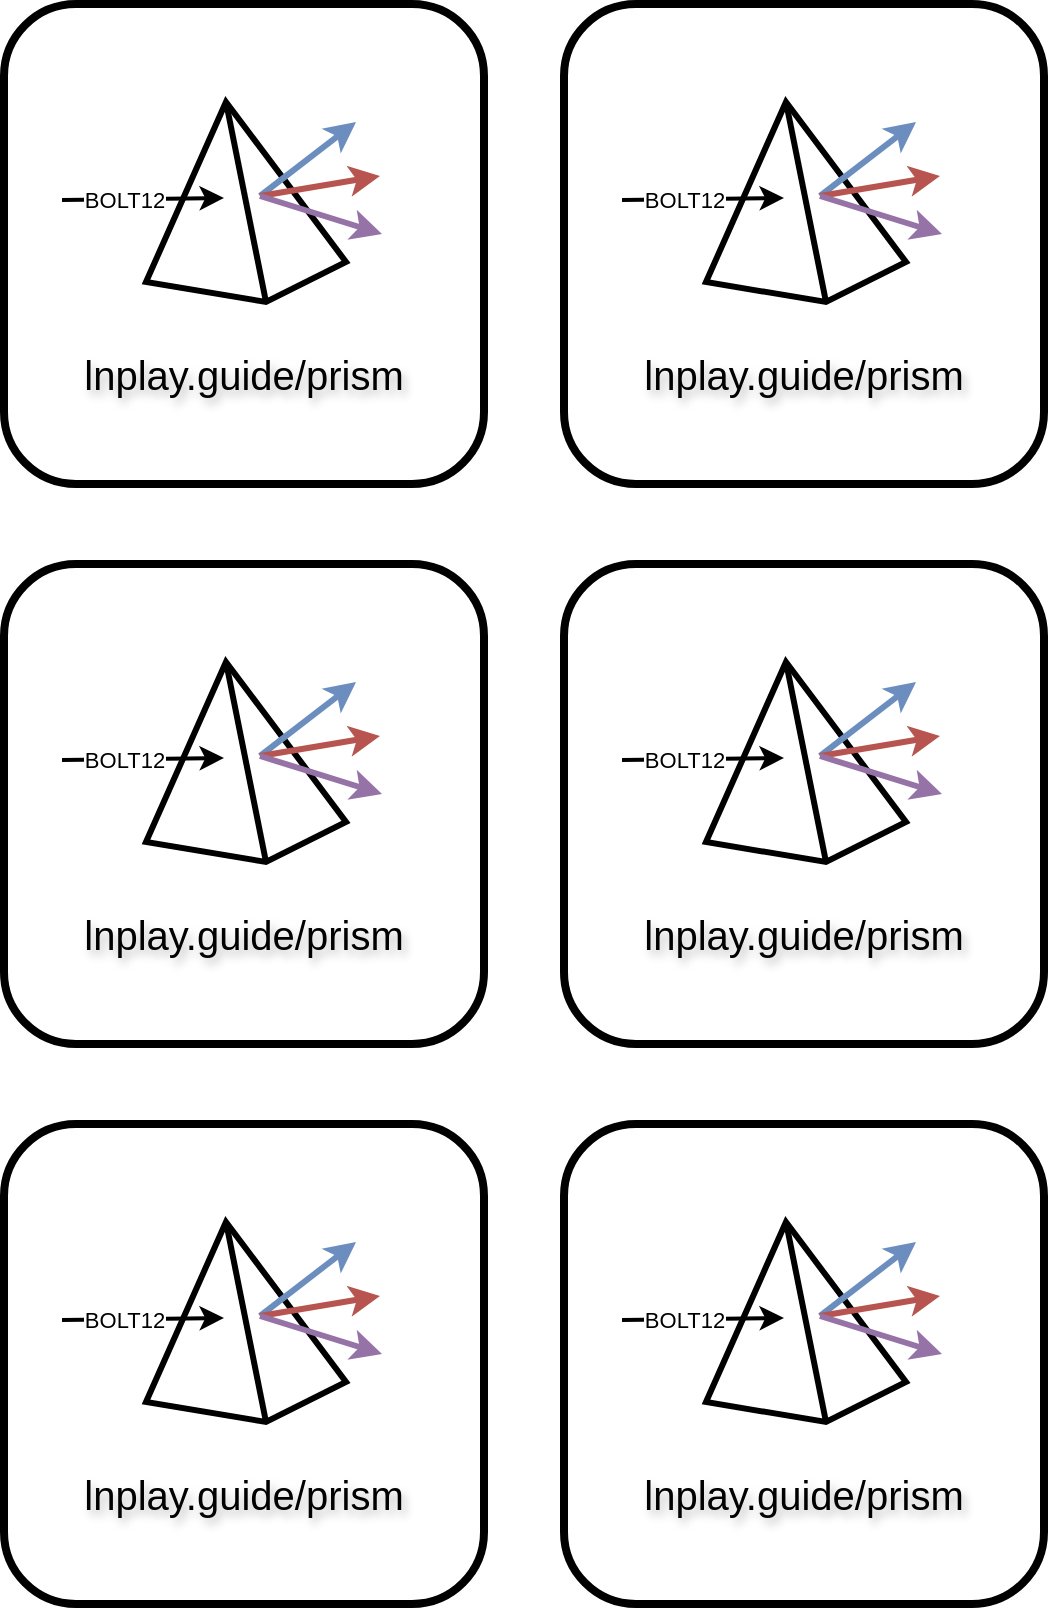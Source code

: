 <mxfile version="24.8.0">
  <diagram name="Page-1" id="ZYQRLcKwHmRgvJAvU76w">
    <mxGraphModel dx="3640" dy="2288" grid="1" gridSize="10" guides="1" tooltips="1" connect="1" arrows="1" fold="1" page="1" pageScale="1" pageWidth="850" pageHeight="1100" math="0" shadow="0">
      <root>
        <mxCell id="0" />
        <mxCell id="1" parent="0" />
        <mxCell id="FGZcqcQYOmMzmjyI6rhA-8" value="" style="group" vertex="1" connectable="0" parent="1">
          <mxGeometry x="-680" y="-960" width="240" height="240" as="geometry" />
        </mxCell>
        <mxCell id="FGZcqcQYOmMzmjyI6rhA-1" value="" style="rounded=1;whiteSpace=wrap;html=1;strokeWidth=4;" vertex="1" parent="FGZcqcQYOmMzmjyI6rhA-8">
          <mxGeometry width="240" height="240" as="geometry" />
        </mxCell>
        <mxCell id="FGZcqcQYOmMzmjyI6rhA-2" value="" style="verticalLabelPosition=bottom;verticalAlign=top;html=1;shape=mxgraph.basic.pyramid;dx1=0.4;dx2=0.6;dy1=0.9;dy2=0.8;strokeWidth=3;" vertex="1" parent="FGZcqcQYOmMzmjyI6rhA-8">
          <mxGeometry x="71" y="49" width="100" height="100" as="geometry" />
        </mxCell>
        <mxCell id="FGZcqcQYOmMzmjyI6rhA-3" value="&lt;font&gt;lnplay.guide/prism&lt;/font&gt;" style="text;html=1;align=center;verticalAlign=middle;whiteSpace=wrap;rounded=0;fontSize=20;fontStyle=0;fontFamily=Helvetica;labelBackgroundColor=none;labelBorderColor=none;textShadow=1;" vertex="1" parent="FGZcqcQYOmMzmjyI6rhA-8">
          <mxGeometry y="170" width="240" height="30" as="geometry" />
        </mxCell>
        <mxCell id="FGZcqcQYOmMzmjyI6rhA-4" value="BOLT12" style="endArrow=classic;html=1;rounded=0;flowAnimation=0;strokeWidth=2;shadow=0;endFill=1;" edge="1" parent="FGZcqcQYOmMzmjyI6rhA-8">
          <mxGeometry x="-0.218" width="50" height="50" relative="1" as="geometry">
            <mxPoint x="29" y="98" as="sourcePoint" />
            <mxPoint x="110" y="97" as="targetPoint" />
            <mxPoint as="offset" />
          </mxGeometry>
        </mxCell>
        <mxCell id="FGZcqcQYOmMzmjyI6rhA-5" value="" style="endArrow=classic;html=1;rounded=0;flowAnimation=0;strokeWidth=3;fillColor=#dae8fc;strokeColor=#6c8ebf;endFill=1;" edge="1" parent="FGZcqcQYOmMzmjyI6rhA-8">
          <mxGeometry x="-0.218" width="50" height="50" relative="1" as="geometry">
            <mxPoint x="128" y="96" as="sourcePoint" />
            <mxPoint x="176" y="59" as="targetPoint" />
            <mxPoint as="offset" />
          </mxGeometry>
        </mxCell>
        <mxCell id="FGZcqcQYOmMzmjyI6rhA-6" value="" style="endArrow=classic;html=1;rounded=0;flowAnimation=0;strokeWidth=3;fillColor=#f8cecc;strokeColor=#b85450;endFill=1;" edge="1" parent="FGZcqcQYOmMzmjyI6rhA-8">
          <mxGeometry x="-0.218" width="50" height="50" relative="1" as="geometry">
            <mxPoint x="128" y="96" as="sourcePoint" />
            <mxPoint x="188" y="86" as="targetPoint" />
            <mxPoint as="offset" />
          </mxGeometry>
        </mxCell>
        <mxCell id="FGZcqcQYOmMzmjyI6rhA-7" value="" style="endArrow=classic;html=1;rounded=1;flowAnimation=0;strokeWidth=3;curved=0;fillColor=#e1d5e7;strokeColor=#9673a6;endFill=1;" edge="1" parent="FGZcqcQYOmMzmjyI6rhA-8">
          <mxGeometry x="-0.218" width="50" height="50" relative="1" as="geometry">
            <mxPoint x="128" y="96" as="sourcePoint" />
            <mxPoint x="189" y="115" as="targetPoint" />
            <mxPoint as="offset" />
          </mxGeometry>
        </mxCell>
        <mxCell id="FGZcqcQYOmMzmjyI6rhA-9" value="" style="group" vertex="1" connectable="0" parent="1">
          <mxGeometry x="-680" y="-680" width="240" height="240" as="geometry" />
        </mxCell>
        <mxCell id="FGZcqcQYOmMzmjyI6rhA-10" value="" style="rounded=1;whiteSpace=wrap;html=1;strokeWidth=4;" vertex="1" parent="FGZcqcQYOmMzmjyI6rhA-9">
          <mxGeometry width="240" height="240" as="geometry" />
        </mxCell>
        <mxCell id="FGZcqcQYOmMzmjyI6rhA-11" value="" style="verticalLabelPosition=bottom;verticalAlign=top;html=1;shape=mxgraph.basic.pyramid;dx1=0.4;dx2=0.6;dy1=0.9;dy2=0.8;strokeWidth=3;" vertex="1" parent="FGZcqcQYOmMzmjyI6rhA-9">
          <mxGeometry x="71" y="49" width="100" height="100" as="geometry" />
        </mxCell>
        <mxCell id="FGZcqcQYOmMzmjyI6rhA-12" value="&lt;font&gt;lnplay.guide/prism&lt;/font&gt;" style="text;html=1;align=center;verticalAlign=middle;whiteSpace=wrap;rounded=0;fontSize=20;fontStyle=0;fontFamily=Helvetica;labelBackgroundColor=none;labelBorderColor=none;textShadow=1;" vertex="1" parent="FGZcqcQYOmMzmjyI6rhA-9">
          <mxGeometry y="170" width="240" height="30" as="geometry" />
        </mxCell>
        <mxCell id="FGZcqcQYOmMzmjyI6rhA-13" value="BOLT12" style="endArrow=classic;html=1;rounded=0;flowAnimation=0;strokeWidth=2;shadow=0;endFill=1;" edge="1" parent="FGZcqcQYOmMzmjyI6rhA-9">
          <mxGeometry x="-0.218" width="50" height="50" relative="1" as="geometry">
            <mxPoint x="29" y="98" as="sourcePoint" />
            <mxPoint x="110" y="97" as="targetPoint" />
            <mxPoint as="offset" />
          </mxGeometry>
        </mxCell>
        <mxCell id="FGZcqcQYOmMzmjyI6rhA-14" value="" style="endArrow=classic;html=1;rounded=0;flowAnimation=0;strokeWidth=3;fillColor=#dae8fc;strokeColor=#6c8ebf;endFill=1;" edge="1" parent="FGZcqcQYOmMzmjyI6rhA-9">
          <mxGeometry x="-0.218" width="50" height="50" relative="1" as="geometry">
            <mxPoint x="128" y="96" as="sourcePoint" />
            <mxPoint x="176" y="59" as="targetPoint" />
            <mxPoint as="offset" />
          </mxGeometry>
        </mxCell>
        <mxCell id="FGZcqcQYOmMzmjyI6rhA-15" value="" style="endArrow=classic;html=1;rounded=0;flowAnimation=0;strokeWidth=3;fillColor=#f8cecc;strokeColor=#b85450;endFill=1;" edge="1" parent="FGZcqcQYOmMzmjyI6rhA-9">
          <mxGeometry x="-0.218" width="50" height="50" relative="1" as="geometry">
            <mxPoint x="128" y="96" as="sourcePoint" />
            <mxPoint x="188" y="86" as="targetPoint" />
            <mxPoint as="offset" />
          </mxGeometry>
        </mxCell>
        <mxCell id="FGZcqcQYOmMzmjyI6rhA-16" value="" style="endArrow=classic;html=1;rounded=1;flowAnimation=0;strokeWidth=3;curved=0;fillColor=#e1d5e7;strokeColor=#9673a6;endFill=1;" edge="1" parent="FGZcqcQYOmMzmjyI6rhA-9">
          <mxGeometry x="-0.218" width="50" height="50" relative="1" as="geometry">
            <mxPoint x="128" y="96" as="sourcePoint" />
            <mxPoint x="189" y="115" as="targetPoint" />
            <mxPoint as="offset" />
          </mxGeometry>
        </mxCell>
        <mxCell id="FGZcqcQYOmMzmjyI6rhA-17" value="" style="group" vertex="1" connectable="0" parent="1">
          <mxGeometry x="-680" y="-400" width="240" height="240" as="geometry" />
        </mxCell>
        <mxCell id="FGZcqcQYOmMzmjyI6rhA-18" value="" style="rounded=1;whiteSpace=wrap;html=1;strokeWidth=4;" vertex="1" parent="FGZcqcQYOmMzmjyI6rhA-17">
          <mxGeometry width="240" height="240" as="geometry" />
        </mxCell>
        <mxCell id="FGZcqcQYOmMzmjyI6rhA-19" value="" style="verticalLabelPosition=bottom;verticalAlign=top;html=1;shape=mxgraph.basic.pyramid;dx1=0.4;dx2=0.6;dy1=0.9;dy2=0.8;strokeWidth=3;" vertex="1" parent="FGZcqcQYOmMzmjyI6rhA-17">
          <mxGeometry x="71" y="49" width="100" height="100" as="geometry" />
        </mxCell>
        <mxCell id="FGZcqcQYOmMzmjyI6rhA-20" value="&lt;font&gt;lnplay.guide/prism&lt;/font&gt;" style="text;html=1;align=center;verticalAlign=middle;whiteSpace=wrap;rounded=0;fontSize=20;fontStyle=0;fontFamily=Helvetica;labelBackgroundColor=none;labelBorderColor=none;textShadow=1;" vertex="1" parent="FGZcqcQYOmMzmjyI6rhA-17">
          <mxGeometry y="170" width="240" height="30" as="geometry" />
        </mxCell>
        <mxCell id="FGZcqcQYOmMzmjyI6rhA-21" value="BOLT12" style="endArrow=classic;html=1;rounded=0;flowAnimation=0;strokeWidth=2;shadow=0;endFill=1;" edge="1" parent="FGZcqcQYOmMzmjyI6rhA-17">
          <mxGeometry x="-0.218" width="50" height="50" relative="1" as="geometry">
            <mxPoint x="29" y="98" as="sourcePoint" />
            <mxPoint x="110" y="97" as="targetPoint" />
            <mxPoint as="offset" />
          </mxGeometry>
        </mxCell>
        <mxCell id="FGZcqcQYOmMzmjyI6rhA-22" value="" style="endArrow=classic;html=1;rounded=0;flowAnimation=0;strokeWidth=3;fillColor=#dae8fc;strokeColor=#6c8ebf;endFill=1;" edge="1" parent="FGZcqcQYOmMzmjyI6rhA-17">
          <mxGeometry x="-0.218" width="50" height="50" relative="1" as="geometry">
            <mxPoint x="128" y="96" as="sourcePoint" />
            <mxPoint x="176" y="59" as="targetPoint" />
            <mxPoint as="offset" />
          </mxGeometry>
        </mxCell>
        <mxCell id="FGZcqcQYOmMzmjyI6rhA-23" value="" style="endArrow=classic;html=1;rounded=0;flowAnimation=0;strokeWidth=3;fillColor=#f8cecc;strokeColor=#b85450;endFill=1;" edge="1" parent="FGZcqcQYOmMzmjyI6rhA-17">
          <mxGeometry x="-0.218" width="50" height="50" relative="1" as="geometry">
            <mxPoint x="128" y="96" as="sourcePoint" />
            <mxPoint x="188" y="86" as="targetPoint" />
            <mxPoint as="offset" />
          </mxGeometry>
        </mxCell>
        <mxCell id="FGZcqcQYOmMzmjyI6rhA-24" value="" style="endArrow=classic;html=1;rounded=1;flowAnimation=0;strokeWidth=3;curved=0;fillColor=#e1d5e7;strokeColor=#9673a6;endFill=1;" edge="1" parent="FGZcqcQYOmMzmjyI6rhA-17">
          <mxGeometry x="-0.218" width="50" height="50" relative="1" as="geometry">
            <mxPoint x="128" y="96" as="sourcePoint" />
            <mxPoint x="189" y="115" as="targetPoint" />
            <mxPoint as="offset" />
          </mxGeometry>
        </mxCell>
        <mxCell id="FGZcqcQYOmMzmjyI6rhA-25" value="" style="group" vertex="1" connectable="0" parent="1">
          <mxGeometry x="-400" y="-960" width="240" height="240" as="geometry" />
        </mxCell>
        <mxCell id="FGZcqcQYOmMzmjyI6rhA-26" value="" style="rounded=1;whiteSpace=wrap;html=1;strokeWidth=4;" vertex="1" parent="FGZcqcQYOmMzmjyI6rhA-25">
          <mxGeometry width="240" height="240" as="geometry" />
        </mxCell>
        <mxCell id="FGZcqcQYOmMzmjyI6rhA-27" value="" style="verticalLabelPosition=bottom;verticalAlign=top;html=1;shape=mxgraph.basic.pyramid;dx1=0.4;dx2=0.6;dy1=0.9;dy2=0.8;strokeWidth=3;" vertex="1" parent="FGZcqcQYOmMzmjyI6rhA-25">
          <mxGeometry x="71" y="49" width="100" height="100" as="geometry" />
        </mxCell>
        <mxCell id="FGZcqcQYOmMzmjyI6rhA-28" value="&lt;font&gt;lnplay.guide/prism&lt;/font&gt;" style="text;html=1;align=center;verticalAlign=middle;whiteSpace=wrap;rounded=0;fontSize=20;fontStyle=0;fontFamily=Helvetica;labelBackgroundColor=none;labelBorderColor=none;textShadow=1;" vertex="1" parent="FGZcqcQYOmMzmjyI6rhA-25">
          <mxGeometry y="170" width="240" height="30" as="geometry" />
        </mxCell>
        <mxCell id="FGZcqcQYOmMzmjyI6rhA-29" value="BOLT12" style="endArrow=classic;html=1;rounded=0;flowAnimation=0;strokeWidth=2;shadow=0;endFill=1;" edge="1" parent="FGZcqcQYOmMzmjyI6rhA-25">
          <mxGeometry x="-0.218" width="50" height="50" relative="1" as="geometry">
            <mxPoint x="29" y="98" as="sourcePoint" />
            <mxPoint x="110" y="97" as="targetPoint" />
            <mxPoint as="offset" />
          </mxGeometry>
        </mxCell>
        <mxCell id="FGZcqcQYOmMzmjyI6rhA-30" value="" style="endArrow=classic;html=1;rounded=0;flowAnimation=0;strokeWidth=3;fillColor=#dae8fc;strokeColor=#6c8ebf;endFill=1;" edge="1" parent="FGZcqcQYOmMzmjyI6rhA-25">
          <mxGeometry x="-0.218" width="50" height="50" relative="1" as="geometry">
            <mxPoint x="128" y="96" as="sourcePoint" />
            <mxPoint x="176" y="59" as="targetPoint" />
            <mxPoint as="offset" />
          </mxGeometry>
        </mxCell>
        <mxCell id="FGZcqcQYOmMzmjyI6rhA-31" value="" style="endArrow=classic;html=1;rounded=0;flowAnimation=0;strokeWidth=3;fillColor=#f8cecc;strokeColor=#b85450;endFill=1;" edge="1" parent="FGZcqcQYOmMzmjyI6rhA-25">
          <mxGeometry x="-0.218" width="50" height="50" relative="1" as="geometry">
            <mxPoint x="128" y="96" as="sourcePoint" />
            <mxPoint x="188" y="86" as="targetPoint" />
            <mxPoint as="offset" />
          </mxGeometry>
        </mxCell>
        <mxCell id="FGZcqcQYOmMzmjyI6rhA-32" value="" style="endArrow=classic;html=1;rounded=1;flowAnimation=0;strokeWidth=3;curved=0;fillColor=#e1d5e7;strokeColor=#9673a6;endFill=1;" edge="1" parent="FGZcqcQYOmMzmjyI6rhA-25">
          <mxGeometry x="-0.218" width="50" height="50" relative="1" as="geometry">
            <mxPoint x="128" y="96" as="sourcePoint" />
            <mxPoint x="189" y="115" as="targetPoint" />
            <mxPoint as="offset" />
          </mxGeometry>
        </mxCell>
        <mxCell id="FGZcqcQYOmMzmjyI6rhA-33" value="" style="group" vertex="1" connectable="0" parent="1">
          <mxGeometry x="-400" y="-680" width="240" height="240" as="geometry" />
        </mxCell>
        <mxCell id="FGZcqcQYOmMzmjyI6rhA-34" value="" style="rounded=1;whiteSpace=wrap;html=1;strokeWidth=4;" vertex="1" parent="FGZcqcQYOmMzmjyI6rhA-33">
          <mxGeometry width="240" height="240" as="geometry" />
        </mxCell>
        <mxCell id="FGZcqcQYOmMzmjyI6rhA-35" value="" style="verticalLabelPosition=bottom;verticalAlign=top;html=1;shape=mxgraph.basic.pyramid;dx1=0.4;dx2=0.6;dy1=0.9;dy2=0.8;strokeWidth=3;" vertex="1" parent="FGZcqcQYOmMzmjyI6rhA-33">
          <mxGeometry x="71" y="49" width="100" height="100" as="geometry" />
        </mxCell>
        <mxCell id="FGZcqcQYOmMzmjyI6rhA-36" value="&lt;font&gt;lnplay.guide/prism&lt;/font&gt;" style="text;html=1;align=center;verticalAlign=middle;whiteSpace=wrap;rounded=0;fontSize=20;fontStyle=0;fontFamily=Helvetica;labelBackgroundColor=none;labelBorderColor=none;textShadow=1;" vertex="1" parent="FGZcqcQYOmMzmjyI6rhA-33">
          <mxGeometry y="170" width="240" height="30" as="geometry" />
        </mxCell>
        <mxCell id="FGZcqcQYOmMzmjyI6rhA-37" value="BOLT12" style="endArrow=classic;html=1;rounded=0;flowAnimation=0;strokeWidth=2;shadow=0;endFill=1;" edge="1" parent="FGZcqcQYOmMzmjyI6rhA-33">
          <mxGeometry x="-0.218" width="50" height="50" relative="1" as="geometry">
            <mxPoint x="29" y="98" as="sourcePoint" />
            <mxPoint x="110" y="97" as="targetPoint" />
            <mxPoint as="offset" />
          </mxGeometry>
        </mxCell>
        <mxCell id="FGZcqcQYOmMzmjyI6rhA-38" value="" style="endArrow=classic;html=1;rounded=0;flowAnimation=0;strokeWidth=3;fillColor=#dae8fc;strokeColor=#6c8ebf;endFill=1;" edge="1" parent="FGZcqcQYOmMzmjyI6rhA-33">
          <mxGeometry x="-0.218" width="50" height="50" relative="1" as="geometry">
            <mxPoint x="128" y="96" as="sourcePoint" />
            <mxPoint x="176" y="59" as="targetPoint" />
            <mxPoint as="offset" />
          </mxGeometry>
        </mxCell>
        <mxCell id="FGZcqcQYOmMzmjyI6rhA-39" value="" style="endArrow=classic;html=1;rounded=0;flowAnimation=0;strokeWidth=3;fillColor=#f8cecc;strokeColor=#b85450;endFill=1;" edge="1" parent="FGZcqcQYOmMzmjyI6rhA-33">
          <mxGeometry x="-0.218" width="50" height="50" relative="1" as="geometry">
            <mxPoint x="128" y="96" as="sourcePoint" />
            <mxPoint x="188" y="86" as="targetPoint" />
            <mxPoint as="offset" />
          </mxGeometry>
        </mxCell>
        <mxCell id="FGZcqcQYOmMzmjyI6rhA-40" value="" style="endArrow=classic;html=1;rounded=1;flowAnimation=0;strokeWidth=3;curved=0;fillColor=#e1d5e7;strokeColor=#9673a6;endFill=1;" edge="1" parent="FGZcqcQYOmMzmjyI6rhA-33">
          <mxGeometry x="-0.218" width="50" height="50" relative="1" as="geometry">
            <mxPoint x="128" y="96" as="sourcePoint" />
            <mxPoint x="189" y="115" as="targetPoint" />
            <mxPoint as="offset" />
          </mxGeometry>
        </mxCell>
        <mxCell id="FGZcqcQYOmMzmjyI6rhA-41" value="" style="group" vertex="1" connectable="0" parent="1">
          <mxGeometry x="-400" y="-400" width="240" height="240" as="geometry" />
        </mxCell>
        <mxCell id="FGZcqcQYOmMzmjyI6rhA-42" value="" style="rounded=1;whiteSpace=wrap;html=1;strokeWidth=4;" vertex="1" parent="FGZcqcQYOmMzmjyI6rhA-41">
          <mxGeometry width="240" height="240" as="geometry" />
        </mxCell>
        <mxCell id="FGZcqcQYOmMzmjyI6rhA-43" value="" style="verticalLabelPosition=bottom;verticalAlign=top;html=1;shape=mxgraph.basic.pyramid;dx1=0.4;dx2=0.6;dy1=0.9;dy2=0.8;strokeWidth=3;" vertex="1" parent="FGZcqcQYOmMzmjyI6rhA-41">
          <mxGeometry x="71" y="49" width="100" height="100" as="geometry" />
        </mxCell>
        <mxCell id="FGZcqcQYOmMzmjyI6rhA-44" value="&lt;font&gt;lnplay.guide/prism&lt;/font&gt;" style="text;html=1;align=center;verticalAlign=middle;whiteSpace=wrap;rounded=0;fontSize=20;fontStyle=0;fontFamily=Helvetica;labelBackgroundColor=none;labelBorderColor=none;textShadow=1;" vertex="1" parent="FGZcqcQYOmMzmjyI6rhA-41">
          <mxGeometry y="170" width="240" height="30" as="geometry" />
        </mxCell>
        <mxCell id="FGZcqcQYOmMzmjyI6rhA-45" value="BOLT12" style="endArrow=classic;html=1;rounded=0;flowAnimation=0;strokeWidth=2;shadow=0;endFill=1;" edge="1" parent="FGZcqcQYOmMzmjyI6rhA-41">
          <mxGeometry x="-0.218" width="50" height="50" relative="1" as="geometry">
            <mxPoint x="29" y="98" as="sourcePoint" />
            <mxPoint x="110" y="97" as="targetPoint" />
            <mxPoint as="offset" />
          </mxGeometry>
        </mxCell>
        <mxCell id="FGZcqcQYOmMzmjyI6rhA-46" value="" style="endArrow=classic;html=1;rounded=0;flowAnimation=0;strokeWidth=3;fillColor=#dae8fc;strokeColor=#6c8ebf;endFill=1;" edge="1" parent="FGZcqcQYOmMzmjyI6rhA-41">
          <mxGeometry x="-0.218" width="50" height="50" relative="1" as="geometry">
            <mxPoint x="128" y="96" as="sourcePoint" />
            <mxPoint x="176" y="59" as="targetPoint" />
            <mxPoint as="offset" />
          </mxGeometry>
        </mxCell>
        <mxCell id="FGZcqcQYOmMzmjyI6rhA-47" value="" style="endArrow=classic;html=1;rounded=0;flowAnimation=0;strokeWidth=3;fillColor=#f8cecc;strokeColor=#b85450;endFill=1;" edge="1" parent="FGZcqcQYOmMzmjyI6rhA-41">
          <mxGeometry x="-0.218" width="50" height="50" relative="1" as="geometry">
            <mxPoint x="128" y="96" as="sourcePoint" />
            <mxPoint x="188" y="86" as="targetPoint" />
            <mxPoint as="offset" />
          </mxGeometry>
        </mxCell>
        <mxCell id="FGZcqcQYOmMzmjyI6rhA-48" value="" style="endArrow=classic;html=1;rounded=1;flowAnimation=0;strokeWidth=3;curved=0;fillColor=#e1d5e7;strokeColor=#9673a6;endFill=1;" edge="1" parent="FGZcqcQYOmMzmjyI6rhA-41">
          <mxGeometry x="-0.218" width="50" height="50" relative="1" as="geometry">
            <mxPoint x="128" y="96" as="sourcePoint" />
            <mxPoint x="189" y="115" as="targetPoint" />
            <mxPoint as="offset" />
          </mxGeometry>
        </mxCell>
      </root>
    </mxGraphModel>
  </diagram>
</mxfile>
